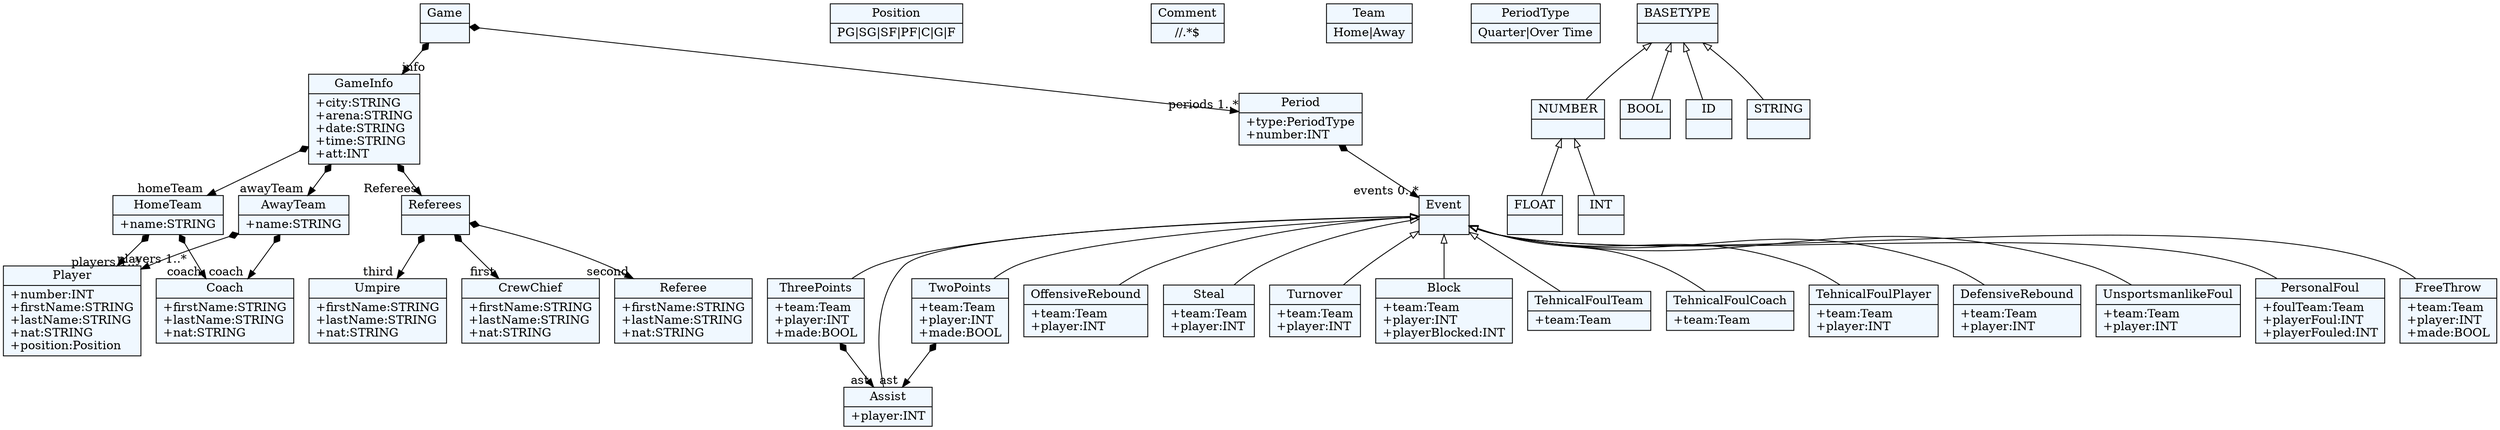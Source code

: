 
    digraph xtext {
    fontname = "Bitstream Vera Sans"
    fontsize = 8
    node[
        shape=record,
        style=filled,
        fillcolor=aliceblue
    ]
    edge[dir=black,arrowtail=empty]


57692208 -> 57692680[arrowtail=diamond, dir=both, headlabel="Referees "]
57692208 -> 57694568[arrowtail=diamond, dir=both, headlabel="homeTeam "]
57692208 -> 57695040[arrowtail=diamond, dir=both, headlabel="awayTeam "]
57692208[ label="{GameInfo|+city:STRING\l+arena:STRING\l+date:STRING\l+time:STRING\l+att:INT\l}"]

57724976[ label="{Position|PG\|SG\|SF\|PF\|C\|G\|F}"]

57727808[ label="{FreeThrow|+team:Team\l+player:INT\l+made:BOOL\l}"]

57749552 -> 57751440[arrowtail=diamond, dir=both, headlabel="ast "]
57749552[ label="{ThreePoints|+team:Team\l+player:INT\l+made:BOOL\l}"]

57692680 -> 57693152[arrowtail=diamond, dir=both, headlabel="first "]
57692680 -> 57693624[arrowtail=diamond, dir=both, headlabel="second "]
57692680 -> 57694096[arrowtail=diamond, dir=both, headlabel="third "]
57692680[ label="{Referees|}"]

57752384[ label="{OffensiveRebound|+team:Team\l+player:INT\l}"]

57750968[ label="{Steal|+team:Team\l+player:INT\l}"]

57694568 -> 57695512[arrowtail=diamond, dir=both, headlabel="players 1..*"]
57694568 -> 57725448[arrowtail=diamond, dir=both, headlabel="coach "]
57694568[ label="{HomeTeam|+name:STRING\l}"]

57767824[ label="{Comment|\/\/.*$}"]

57750496[ label="{Turnover|+team:Team\l+player:INT\l}"]

57725448[ label="{Coach|+firstName:STRING\l+lastName:STRING\l+nat:STRING\l}"]

57751912[ label="{Block|+team:Team\l+player:INT\l+playerBlocked:INT\l}"]

57765936[ label="{TehnicalFoulTeam|+team:Team\l}"]

57766408[ label="{TehnicalFoulCoach|+team:Team\l}"]

57766880[ label="{TehnicalFoulPlayer|+team:Team\l+player:INT\l}"]

57752856[ label="{DefensiveRebound|+team:Team\l+player:INT\l}"]

57695040 -> 57695512[arrowtail=diamond, dir=both, headlabel="players 1..*"]
57695040 -> 57725448[arrowtail=diamond, dir=both, headlabel="coach "]
57695040[ label="{AwayTeam|+name:STRING\l}"]

57727336[ label="{Team|Home\|Away}"]

57767352[ label="{UnsportsmanlikeFoul|+team:Team\l+player:INT\l}"]

57751440[ label="{Assist|+player:INT\l}"]

57695512[ label="{Player|+number:INT\l+firstName:STRING\l+lastName:STRING\l+nat:STRING\l+position:Position\l}"]

57726392[ label="{PeriodType|Quarter\|Over Time}"]

57750024[ label="{PersonalFoul|+foulTeam:Team\l+playerFoul:INT\l+playerFouled:INT\l}"]

57725920 -> 57726864[arrowtail=diamond, dir=both, headlabel="events 0..*"]
57725920[ label="{Period|+type:PeriodType\l+number:INT\l}"]

57728280 -> 57751440[arrowtail=diamond, dir=both, headlabel="ast "]
57728280[ label="{TwoPoints|+team:Team\l+player:INT\l+made:BOOL\l}"]

57693624[ label="{Referee|+firstName:STRING\l+lastName:STRING\l+nat:STRING\l}"]

57693152[ label="{CrewChief|+firstName:STRING\l+lastName:STRING\l+nat:STRING\l}"]

57694096[ label="{Umpire|+firstName:STRING\l+lastName:STRING\l+nat:STRING\l}"]

57726864[ label="{Event|}"]
57726864 -> 57727808 [dir=back]
57726864 -> 57728280 [dir=back]
57726864 -> 57749552 [dir=back]
57726864 -> 57751440 [dir=back]
57726864 -> 57750024 [dir=back]
57726864 -> 57750496 [dir=back]
57726864 -> 57750968 [dir=back]
57726864 -> 57751912 [dir=back]
57726864 -> 57752384 [dir=back]
57726864 -> 57752856 [dir=back]
57726864 -> 57765936 [dir=back]
57726864 -> 57766408 [dir=back]
57726864 -> 57766880 [dir=back]
57726864 -> 57767352 [dir=back]

57638168 -> 57692208[arrowtail=diamond, dir=both, headlabel="info "]
57638168 -> 57725920[arrowtail=diamond, dir=both, headlabel="periods 1..*"]
57638168[ label="{Game|}"]

47604704[ label="{BASETYPE|}"]
47604704 -> 47604232 [dir=back]
47604704 -> 47594304 [dir=back]
47604704 -> 47593360 [dir=back]
47604704 -> 47593832 [dir=back]

47593360[ label="{ID|}"]

47603760[ label="{FLOAT|}"]

47593832[ label="{STRING|}"]

47594304[ label="{BOOL|}"]

47604232[ label="{NUMBER|}"]
47604232 -> 47603760 [dir=back]
47604232 -> 47594776 [dir=back]

47594776[ label="{INT|}"]


}
